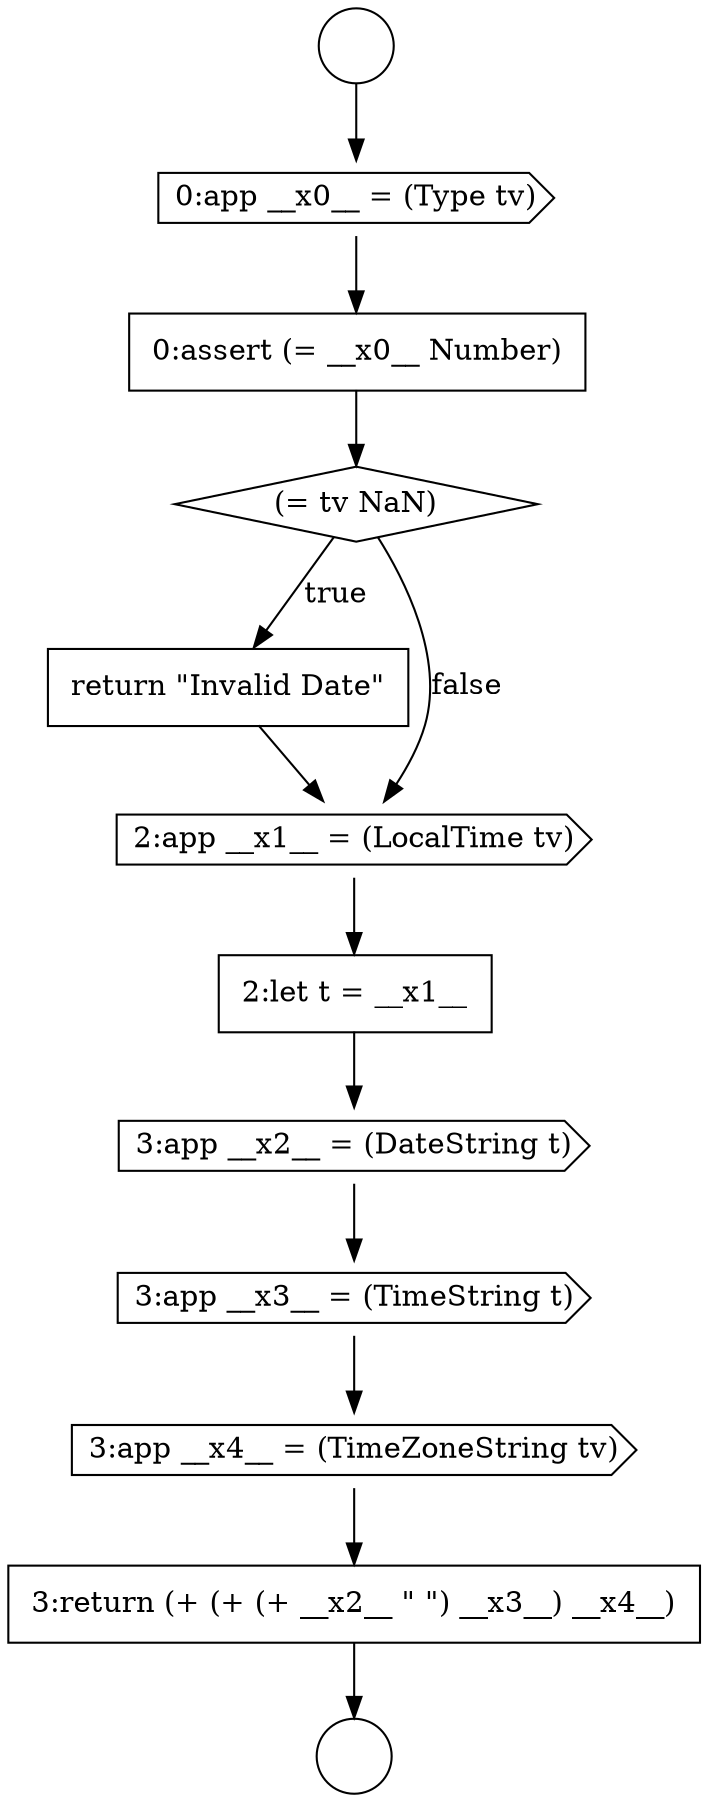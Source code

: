 digraph {
  node14109 [shape=diamond, label=<<font color="black">(= tv NaN)</font>> color="black" fillcolor="white" style=filled]
  node14113 [shape=cds, label=<<font color="black">3:app __x2__ = (DateString t)</font>> color="black" fillcolor="white" style=filled]
  node14110 [shape=none, margin=0, label=<<font color="black">
    <table border="0" cellborder="1" cellspacing="0" cellpadding="10">
      <tr><td align="left">return &quot;Invalid Date&quot;</td></tr>
    </table>
  </font>> color="black" fillcolor="white" style=filled]
  node14116 [shape=none, margin=0, label=<<font color="black">
    <table border="0" cellborder="1" cellspacing="0" cellpadding="10">
      <tr><td align="left">3:return (+ (+ (+ __x2__ &quot; &quot;) __x3__) __x4__)</td></tr>
    </table>
  </font>> color="black" fillcolor="white" style=filled]
  node14107 [shape=cds, label=<<font color="black">0:app __x0__ = (Type tv)</font>> color="black" fillcolor="white" style=filled]
  node14115 [shape=cds, label=<<font color="black">3:app __x4__ = (TimeZoneString tv)</font>> color="black" fillcolor="white" style=filled]
  node14106 [shape=circle label=" " color="black" fillcolor="white" style=filled]
  node14111 [shape=cds, label=<<font color="black">2:app __x1__ = (LocalTime tv)</font>> color="black" fillcolor="white" style=filled]
  node14108 [shape=none, margin=0, label=<<font color="black">
    <table border="0" cellborder="1" cellspacing="0" cellpadding="10">
      <tr><td align="left">0:assert (= __x0__ Number)</td></tr>
    </table>
  </font>> color="black" fillcolor="white" style=filled]
  node14105 [shape=circle label=" " color="black" fillcolor="white" style=filled]
  node14114 [shape=cds, label=<<font color="black">3:app __x3__ = (TimeString t)</font>> color="black" fillcolor="white" style=filled]
  node14112 [shape=none, margin=0, label=<<font color="black">
    <table border="0" cellborder="1" cellspacing="0" cellpadding="10">
      <tr><td align="left">2:let t = __x1__</td></tr>
    </table>
  </font>> color="black" fillcolor="white" style=filled]
  node14109 -> node14110 [label=<<font color="black">true</font>> color="black"]
  node14109 -> node14111 [label=<<font color="black">false</font>> color="black"]
  node14113 -> node14114 [ color="black"]
  node14115 -> node14116 [ color="black"]
  node14105 -> node14107 [ color="black"]
  node14111 -> node14112 [ color="black"]
  node14114 -> node14115 [ color="black"]
  node14116 -> node14106 [ color="black"]
  node14107 -> node14108 [ color="black"]
  node14108 -> node14109 [ color="black"]
  node14110 -> node14111 [ color="black"]
  node14112 -> node14113 [ color="black"]
}
